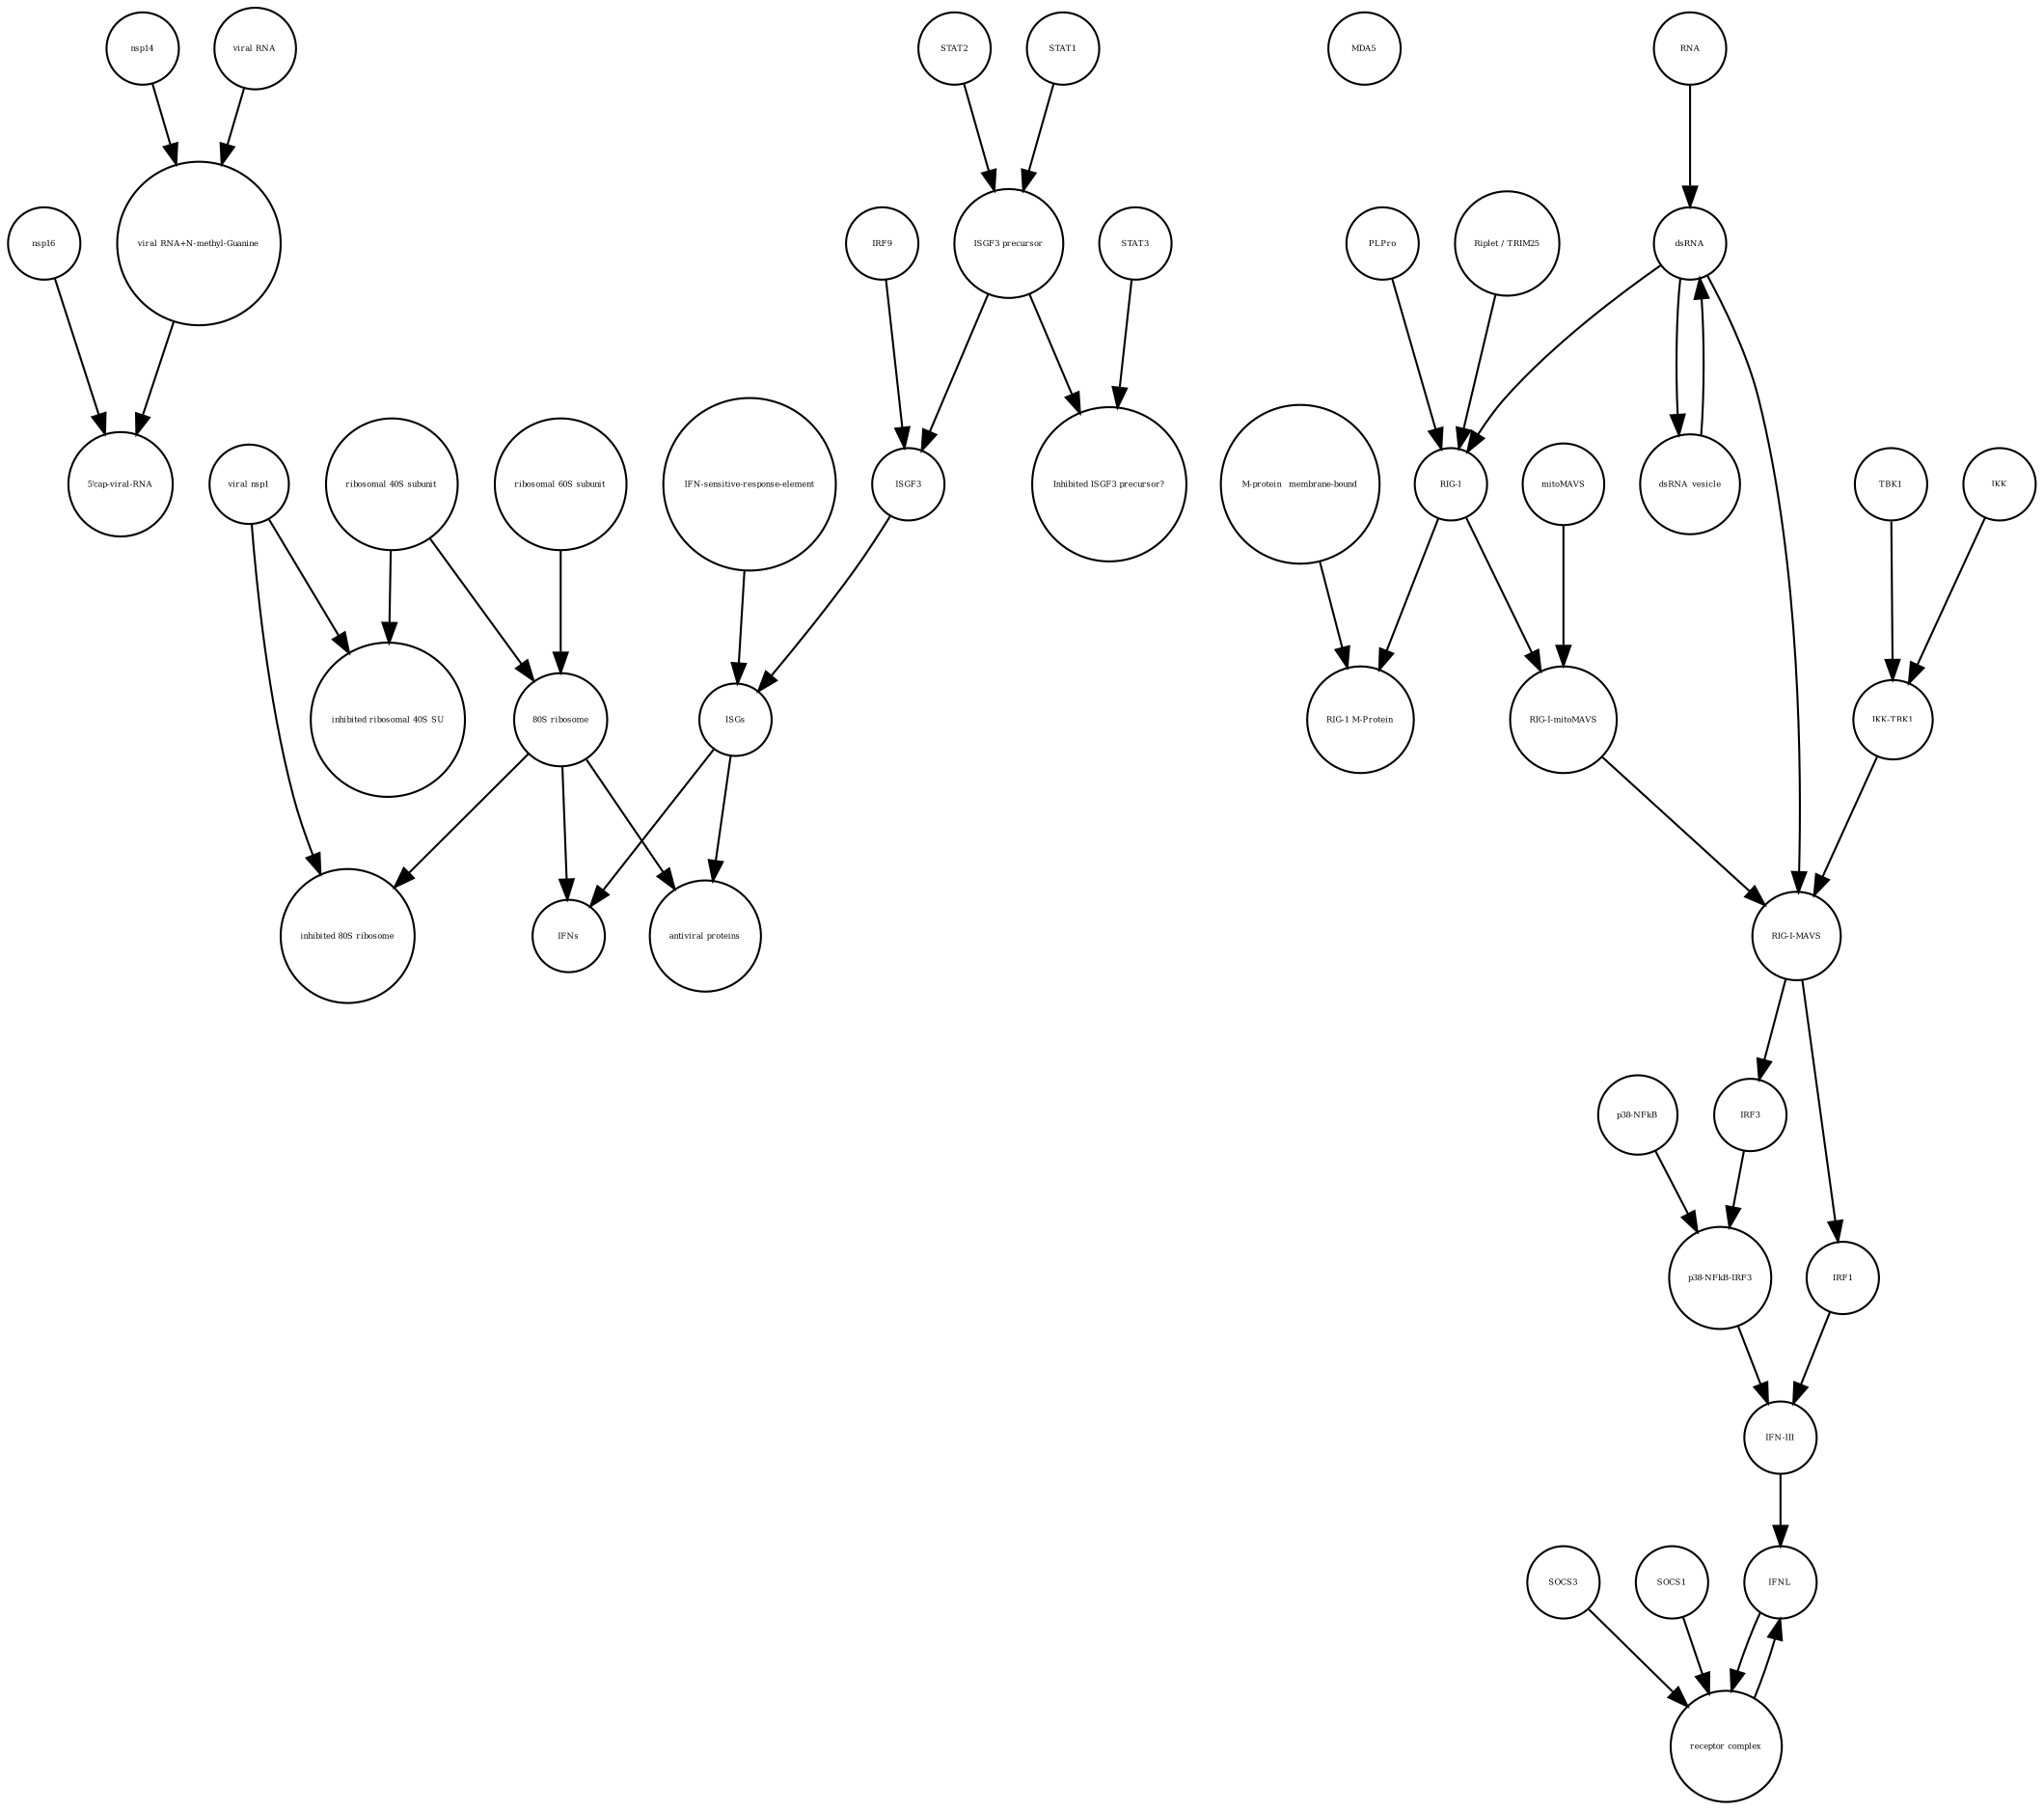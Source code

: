 strict digraph  {
nsp16 [annotation="", bipartite=0, cls=macromolecule, fontsize=4, label=nsp16, shape=circle];
"inhibited ribosomal 40S SU" [annotation="urn_miriam_doi_10.1101%2F2020.05.18.102467", bipartite=0, cls=complex, fontsize=4, label="inhibited ribosomal 40S SU", shape=circle];
MDA5 [annotation="", bipartite=0, cls=macromolecule, fontsize=4, label=MDA5, shape=circle];
"ISGF3 precursor" [annotation="", bipartite=0, cls=complex, fontsize=4, label="ISGF3 precursor", shape=circle];
"IFN-III" [annotation="", bipartite=0, cls=macromolecule, fontsize=4, label="IFN-III", shape=circle];
dsRNA [annotation="", bipartite=0, cls="nucleic acid feature", fontsize=4, label=dsRNA, shape=circle];
"inhibited 80S ribosome" [annotation="", bipartite=0, cls=complex, fontsize=4, label="inhibited 80S ribosome", shape=circle];
"Inhibited ISGF3 precursor?" [annotation="", bipartite=0, cls=complex, fontsize=4, label="Inhibited ISGF3 precursor?", shape=circle];
"RIG-I" [annotation="", bipartite=0, cls=macromolecule, fontsize=4, label="RIG-I", shape=circle];
"M-protein_ membrane-bound" [annotation="", bipartite=0, cls=macromolecule, fontsize=4, label="M-protein_ membrane-bound", shape=circle];
"p38-NFkB" [annotation="", bipartite=0, cls=complex, fontsize=4, label="p38-NFkB", shape=circle];
"viral RNA+N-methyl-Guanine" [annotation="", bipartite=0, cls="nucleic acid feature", fontsize=4, label="viral RNA+N-methyl-Guanine", shape=circle];
STAT3 [annotation="", bipartite=0, cls=macromolecule, fontsize=4, label=STAT3, shape=circle];
TBK1 [annotation="", bipartite=0, cls=macromolecule, fontsize=4, label=TBK1, shape=circle];
STAT2 [annotation="", bipartite=0, cls=macromolecule, fontsize=4, label=STAT2, shape=circle];
"p38-NFkB-IRF3" [annotation="", bipartite=0, cls=complex, fontsize=4, label="p38-NFkB-IRF3", shape=circle];
"ribosomal 40S subunit" [annotation="", bipartite=0, cls=complex, fontsize=4, label="ribosomal 40S subunit", shape=circle];
"80S ribosome" [annotation="", bipartite=0, cls=complex, fontsize=4, label="80S ribosome", shape=circle];
IRF1 [annotation="", bipartite=0, cls=macromolecule, fontsize=4, label=IRF1, shape=circle];
STAT1 [annotation="", bipartite=0, cls=macromolecule, fontsize=4, label=STAT1, shape=circle];
"RIG-1 M-Protein" [annotation="", bipartite=0, cls=complex, fontsize=4, label="RIG-1 M-Protein", shape=circle];
PLPro [annotation="", bipartite=0, cls=macromolecule, fontsize=4, label=PLPro, shape=circle];
SOCS3 [annotation="", bipartite=0, cls=macromolecule, fontsize=4, label=SOCS3, shape=circle];
IKK [annotation="", bipartite=0, cls=macromolecule, fontsize=4, label=IKK, shape=circle];
"viral nsp1" [annotation="", bipartite=0, cls=macromolecule, fontsize=4, label="viral nsp1", shape=circle];
"antiviral proteins" [annotation="", bipartite=0, cls=macromolecule, fontsize=4, label="antiviral proteins", shape=circle];
dsRNA_vesicle [annotation="", bipartite=0, cls="nucleic acid feature", fontsize=4, label=dsRNA_vesicle, shape=circle];
IRF3 [annotation="", bipartite=0, cls=macromolecule, fontsize=4, label=IRF3, shape=circle];
SOCS1 [annotation="", bipartite=0, cls=macromolecule, fontsize=4, label=SOCS1, shape=circle];
RNA [annotation="", bipartite=0, cls="nucleic acid feature", fontsize=4, label=RNA, shape=circle];
IFNs [annotation="", bipartite=0, cls=macromolecule, fontsize=4, label=IFNs, shape=circle];
"5'cap-viral-RNA" [annotation="", bipartite=0, cls="nucleic acid feature", fontsize=4, label="5'cap-viral-RNA", shape=circle];
IRF9 [annotation="", bipartite=0, cls=macromolecule, fontsize=4, label=IRF9, shape=circle];
"RIG-I-MAVS" [annotation="", bipartite=0, cls=complex, fontsize=4, label="RIG-I-MAVS", shape=circle];
"IFN-sensitive-response-element" [annotation="", bipartite=0, cls="nucleic acid feature", fontsize=4, label="IFN-sensitive-response-element", shape=circle];
mitoMAVS [annotation="", bipartite=0, cls=macromolecule, fontsize=4, label=mitoMAVS, shape=circle];
ISGF3 [annotation="", bipartite=0, cls=complex, fontsize=4, label=ISGF3, shape=circle];
"IKK-TBK1" [annotation="", bipartite=0, cls=complex, fontsize=4, label="IKK-TBK1", shape=circle];
nsp14 [annotation="", bipartite=0, cls=macromolecule, fontsize=4, label=nsp14, shape=circle];
"viral RNA" [annotation="", bipartite=0, cls="nucleic acid feature", fontsize=4, label="viral RNA", shape=circle];
"Riplet / TRIM25" [annotation="", bipartite=0, cls=macromolecule, fontsize=4, label="Riplet / TRIM25", shape=circle];
"receptor complex" [annotation="", bipartite=0, cls=complex, fontsize=4, label="receptor complex", shape=circle];
IFNL [annotation="", bipartite=0, cls=macromolecule, fontsize=4, label=IFNL, shape=circle];
ISGs [annotation="", bipartite=0, cls="nucleic acid feature", fontsize=4, label=ISGs, shape=circle];
"RIG-I-mitoMAVS" [annotation="", bipartite=0, cls=complex, fontsize=4, label="RIG-I-mitoMAVS", shape=circle];
"ribosomal 60S subunit" [annotation="", bipartite=0, cls=complex, fontsize=4, label="ribosomal 60S subunit", shape=circle];
nsp16 -> "5'cap-viral-RNA"  [annotation="urn_miriam_doi_10.1016%2Fj.chom.2020.05.008", interaction_type=catalysis];
"ISGF3 precursor" -> "Inhibited ISGF3 precursor?"  [annotation="", interaction_type=production];
"ISGF3 precursor" -> ISGF3  [annotation="", interaction_type=production];
"IFN-III" -> IFNL  [annotation="", interaction_type=production];
dsRNA -> "RIG-I"  [annotation="", interaction_type="necessary stimulation"];
dsRNA -> "RIG-I-MAVS"  [annotation="", interaction_type="necessary stimulation"];
dsRNA -> dsRNA_vesicle  [annotation="", interaction_type=production];
"RIG-I" -> "RIG-I-mitoMAVS"  [annotation="", interaction_type=production];
"RIG-I" -> "RIG-1 M-Protein"  [annotation="", interaction_type=production];
"M-protein_ membrane-bound" -> "RIG-1 M-Protein"  [annotation="", interaction_type=production];
"p38-NFkB" -> "p38-NFkB-IRF3"  [annotation="", interaction_type=production];
"viral RNA+N-methyl-Guanine" -> "5'cap-viral-RNA"  [annotation="", interaction_type=production];
STAT3 -> "Inhibited ISGF3 precursor?"  [annotation="", interaction_type=production];
TBK1 -> "IKK-TBK1"  [annotation="", interaction_type=production];
STAT2 -> "ISGF3 precursor"  [annotation="", interaction_type=production];
"p38-NFkB-IRF3" -> "IFN-III"  [annotation="", interaction_type=stimulation];
"ribosomal 40S subunit" -> "inhibited ribosomal 40S SU"  [annotation="", interaction_type=production];
"ribosomal 40S subunit" -> "80S ribosome"  [annotation="", interaction_type=production];
"80S ribosome" -> "inhibited 80S ribosome"  [annotation="", interaction_type=production];
"80S ribosome" -> IFNs  [annotation="", interaction_type=catalysis];
"80S ribosome" -> "antiviral proteins"  [annotation="", interaction_type=catalysis];
IRF1 -> "IFN-III"  [annotation="", interaction_type=stimulation];
STAT1 -> "ISGF3 precursor"  [annotation="", interaction_type=production];
PLPro -> "RIG-I"  [annotation="", interaction_type=catalysis];
SOCS3 -> "receptor complex"  [annotation="", interaction_type=production];
IKK -> "IKK-TBK1"  [annotation="", interaction_type=production];
"viral nsp1" -> "inhibited 80S ribosome"  [annotation="", interaction_type=production];
"viral nsp1" -> "inhibited ribosomal 40S SU"  [annotation="", interaction_type=production];
dsRNA_vesicle -> dsRNA  [annotation="", interaction_type=production];
IRF3 -> "p38-NFkB-IRF3"  [annotation="", interaction_type=production];
SOCS1 -> "receptor complex"  [annotation="", interaction_type=production];
RNA -> dsRNA  [annotation="", interaction_type=production];
IRF9 -> ISGF3  [annotation="", interaction_type=production];
"RIG-I-MAVS" -> IRF1  [annotation="", interaction_type=catalysis];
"RIG-I-MAVS" -> IRF3  [annotation="", interaction_type=stimulation];
"IFN-sensitive-response-element" -> ISGs  [annotation="", interaction_type=production];
mitoMAVS -> "RIG-I-mitoMAVS"  [annotation="", interaction_type=production];
ISGF3 -> ISGs  [annotation="", interaction_type="necessary stimulation"];
"IKK-TBK1" -> "RIG-I-MAVS"  [annotation="", interaction_type=production];
nsp14 -> "viral RNA+N-methyl-Guanine"  [annotation="", interaction_type=catalysis];
"viral RNA" -> "viral RNA+N-methyl-Guanine"  [annotation="", interaction_type=production];
"Riplet / TRIM25" -> "RIG-I"  [annotation="", interaction_type=catalysis];
"receptor complex" -> IFNL  [annotation="", interaction_type=production];
IFNL -> "receptor complex"  [annotation="", interaction_type=stimulation];
ISGs -> IFNs  [annotation="", interaction_type=production];
ISGs -> "antiviral proteins"  [annotation="", interaction_type=production];
"RIG-I-mitoMAVS" -> "RIG-I-MAVS"  [annotation="", interaction_type=production];
"ribosomal 60S subunit" -> "80S ribosome"  [annotation="", interaction_type=production];
}

